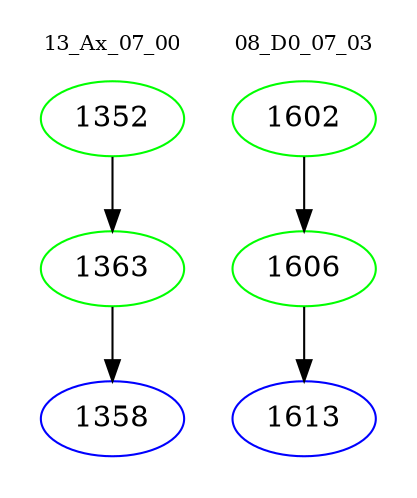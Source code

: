 digraph{
subgraph cluster_0 {
color = white
label = "13_Ax_07_00";
fontsize=10;
T0_1352 [label="1352", color="green"]
T0_1352 -> T0_1363 [color="black"]
T0_1363 [label="1363", color="green"]
T0_1363 -> T0_1358 [color="black"]
T0_1358 [label="1358", color="blue"]
}
subgraph cluster_1 {
color = white
label = "08_D0_07_03";
fontsize=10;
T1_1602 [label="1602", color="green"]
T1_1602 -> T1_1606 [color="black"]
T1_1606 [label="1606", color="green"]
T1_1606 -> T1_1613 [color="black"]
T1_1613 [label="1613", color="blue"]
}
}
